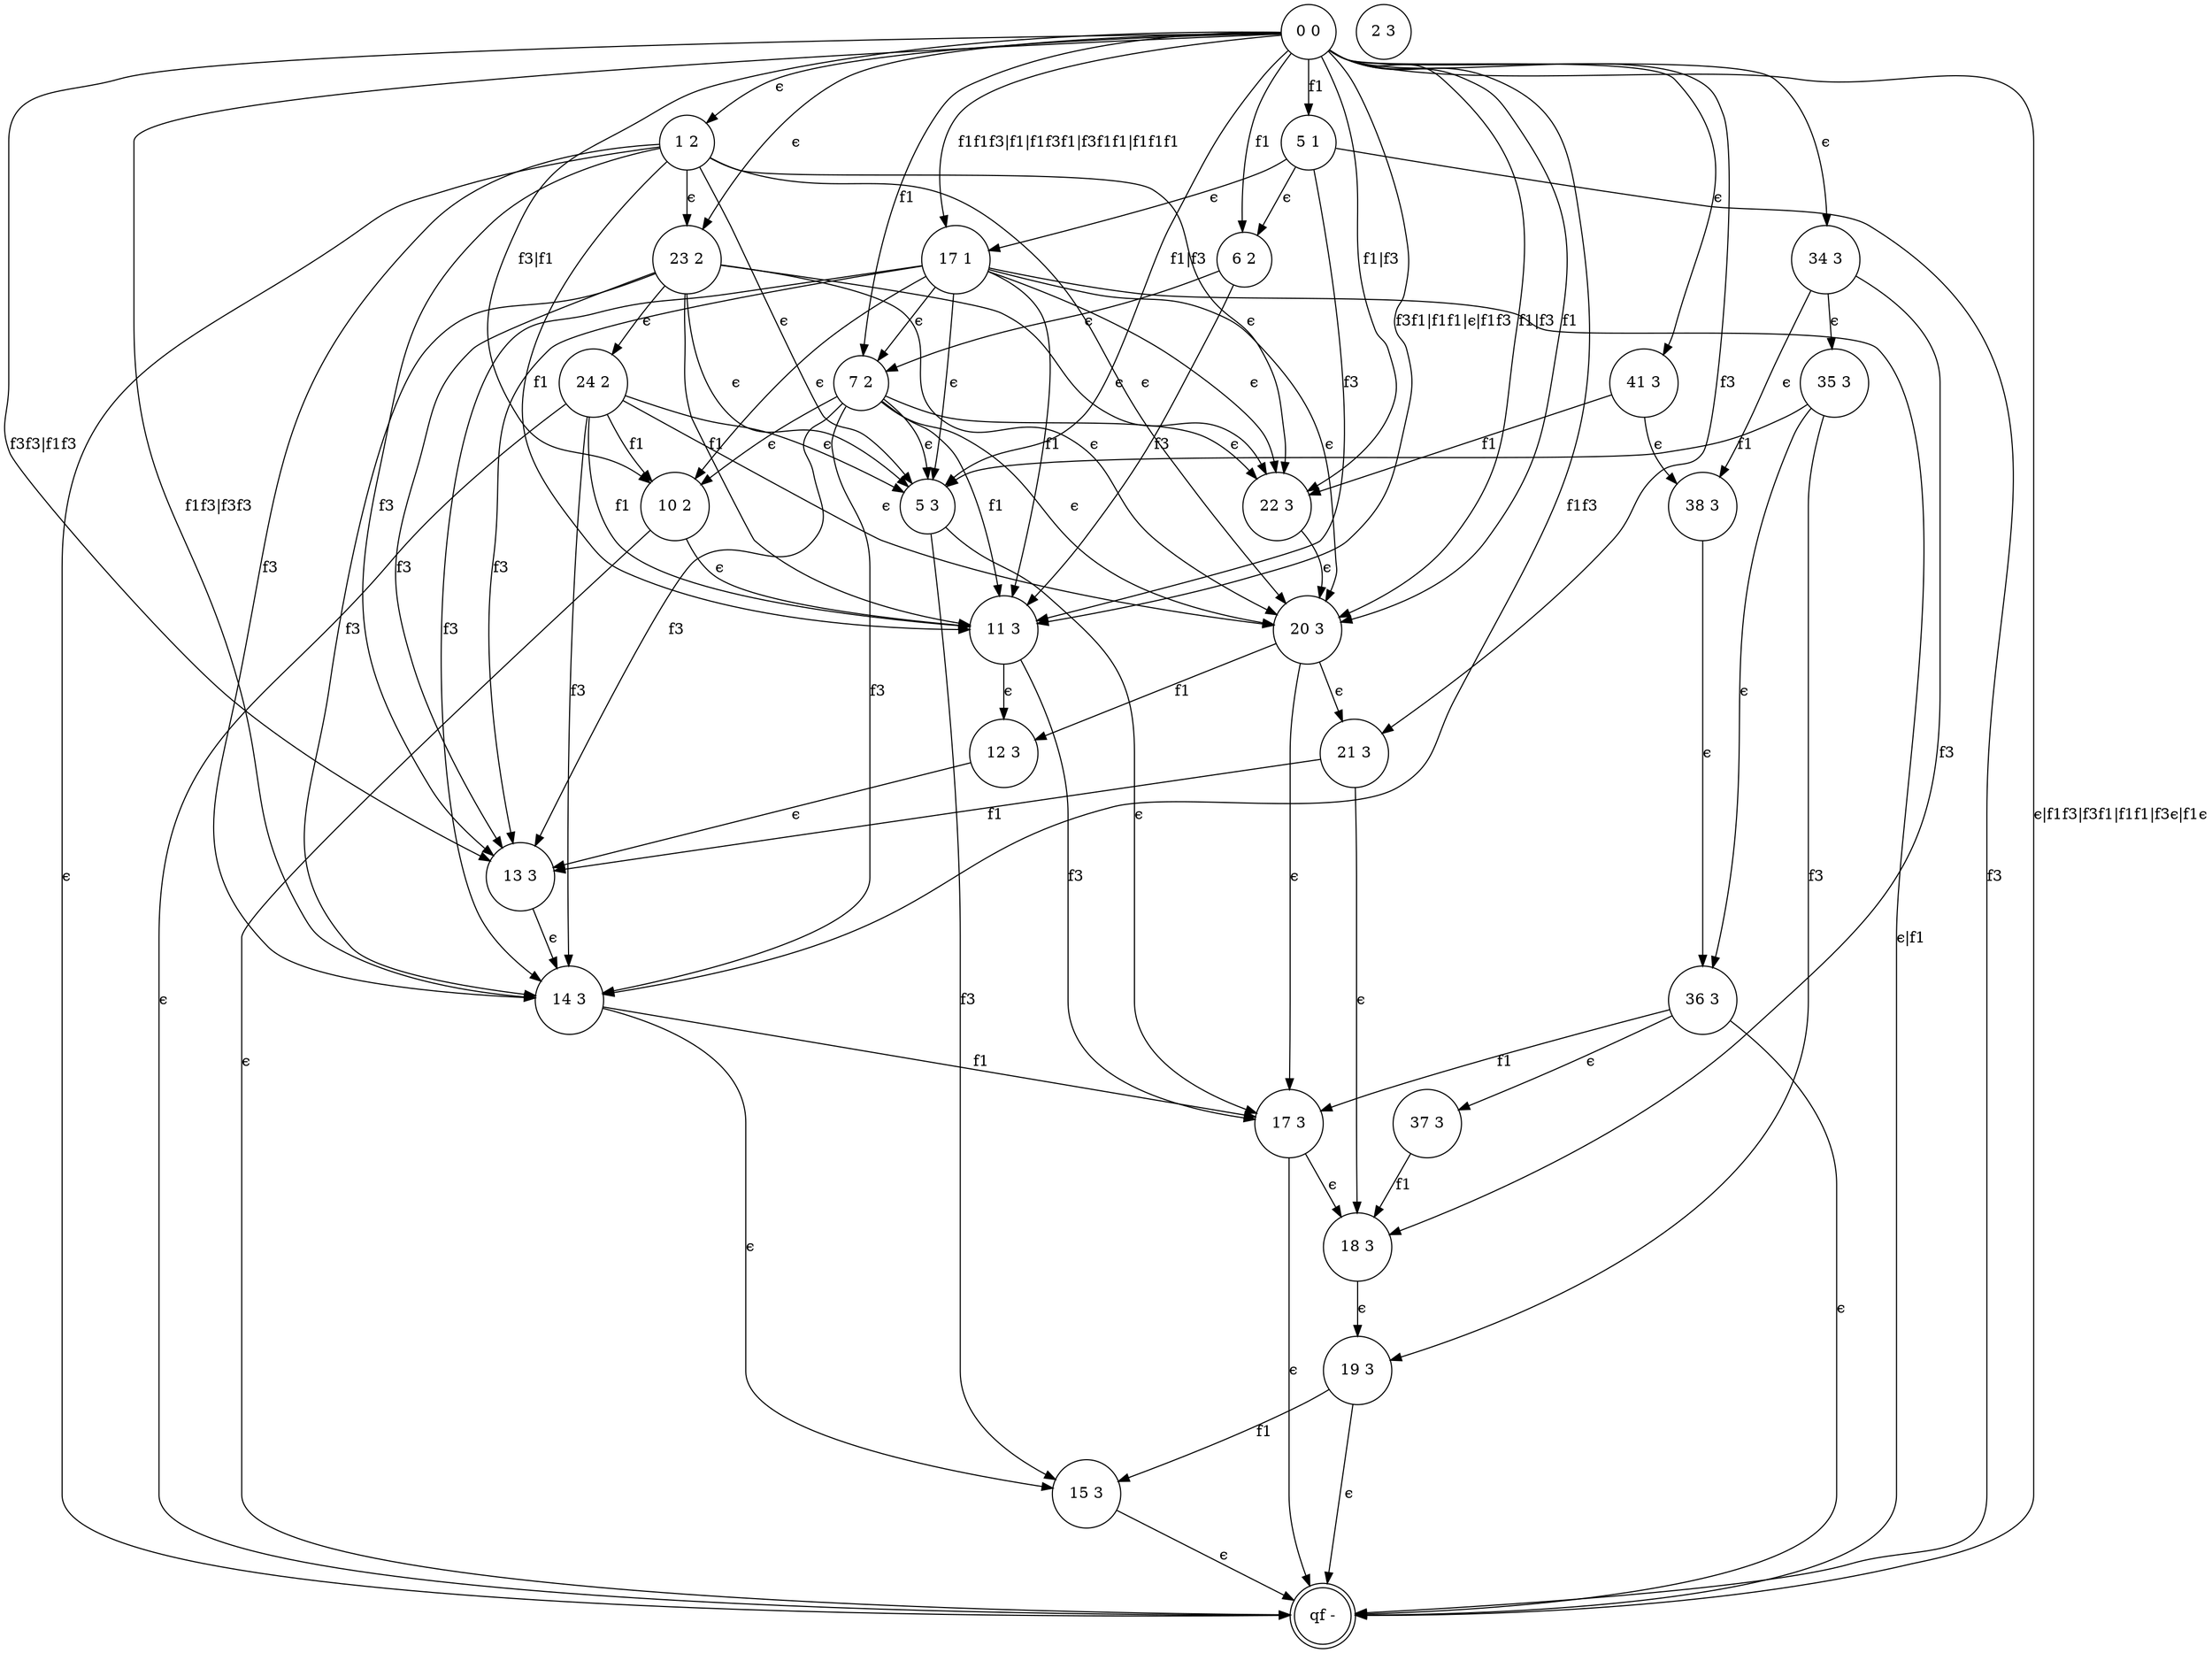 digraph 64 {
	"11 3" [shape=circle]
	"12 3" [shape=circle]
	"13 3" [shape=circle]
	"14 3" [shape=circle]
	"15 3" [shape=circle]
	"17 3" [shape=circle]
	"18 3" [shape=circle]
	"19 3" [shape=circle]
	"1 2" [shape=circle]
	"5 3" [shape=circle]
	"20 3" [shape=circle]
	"21 3" [shape=circle]
	"22 3" [shape=circle]
	"23 2" [shape=circle]
	"24 2" [shape=circle]
	"10 2" [shape=circle]
	"11 3" [shape=circle]
	"6 2" [shape=circle]
	"7 2" [shape=circle]
	"11 3" [shape=circle]
	"34 3" [shape=circle]
	"35 3" [shape=circle]
	"36 3" [shape=circle]
	"37 3" [shape=circle]
	"38 3" [shape=circle]
	"41 3" [shape=circle]
	"5 1" [shape=circle]
	"6 2" [shape=circle]
	"17 1" [shape=circle]
	"7 2" [shape=circle]
	"2 3" [shape=circle]
	"11 3" [shape=circle]
	"qf -" [shape=doublecircle]
	"0 0" [shape=circle]
	"2 3" [shape=circle]
	"11 3" -> "12 3" [label="ϵ"]
	"12 3" -> "13 3" [label="ϵ"]
	"13 3" -> "14 3" [label="ϵ"]
	"14 3" -> "15 3" [label="ϵ"]
	"14 3" -> "17 3" [label=f1]
	"17 3" -> "18 3" [label="ϵ"]
	"18 3" -> "19 3" [label="ϵ"]
	"19 3" -> "15 3" [label=f1]
	"11 3" -> "17 3" [label=f3]
	"5 3" -> "17 3" [label="ϵ"]
	"5 3" -> "15 3" [label=f3]
	"20 3" -> "17 3" [label="ϵ"]
	"20 3" -> "12 3" [label=f1]
	"20 3" -> "21 3" [label="ϵ"]
	"21 3" -> "18 3" [label="ϵ"]
	"21 3" -> "13 3" [label=f1]
	"22 3" -> "20 3" [label="ϵ"]
	"1 2" -> "23 2" [label="ϵ"]
	"23 2" -> "24 2" [label="ϵ"]
	"24 2" -> "10 2" [label=f1]
	"10 2" -> "11 3" [label="ϵ"]
	"6 2" -> "7 2" [label="ϵ"]
	"34 3" -> "35 3" [label="ϵ"]
	"35 3" -> "5 3" [label=f1]
	"35 3" -> "36 3" [label="ϵ"]
	"36 3" -> "17 3" [label=f1]
	"36 3" -> "37 3" [label="ϵ"]
	"37 3" -> "18 3" [label=f1]
	"35 3" -> "19 3" [label=f3]
	"34 3" -> "38 3" [label="ϵ"]
	"38 3" -> "36 3" [label="ϵ"]
	"34 3" -> "18 3" [label=f3]
	"41 3" -> "38 3" [label="ϵ"]
	"41 3" -> "22 3" [label=f1]
	"5 1" -> "6 2" [label="ϵ"]
	"5 1" -> "17 1" [label="ϵ"]
	"17 1" -> "7 2" [label="ϵ"]
	"15 3" -> "qf -" [label="ϵ"]
	"17 3" -> "qf -" [label="ϵ"]
	"19 3" -> "qf -" [label="ϵ"]
	"1 2" -> "qf -" [label="ϵ"]
	"24 2" -> "qf -" [label="ϵ"]
	"10 2" -> "qf -" [label="ϵ"]
	"36 3" -> "qf -" [label="ϵ"]
	"0 0" -> "5 1" [label=f1]
	"0 0" -> "6 2" [label=f1]
	"0 0" -> "1 2" [label="ϵ"]
	"0 0" -> "34 3" [label="ϵ"]
	"0 0" -> "41 3" [label="ϵ"]
	"0 0" -> "21 3" [label=f3]
	"0 0" -> "7 2" [label=f1]
	"0 0" -> "23 2" [label="ϵ"]
	"0 0" -> "17 1" [label="f1f1f3|f1|f1f3f1|f3f1f1|f1f1f1"]
	"24 2" -> "5 3" [label="ϵ"]
	"24 2" -> "11 3" [label=f1]
	"24 2" -> "20 3" [label="ϵ"]
	"24 2" -> "14 3" [label=f3]
	"23 2" -> "22 3" [label="ϵ"]
	"23 2" -> "13 3" [label=f3]
	"23 2" -> "5 3" [label="ϵ"]
	"23 2" -> "11 3" [label=f1]
	"23 2" -> "20 3" [label="ϵ"]
	"23 2" -> "14 3" [label=f3]
	"7 2" -> "22 3" [label="ϵ"]
	"7 2" -> "13 3" [label=f3]
	"7 2" -> "5 3" [label="ϵ"]
	"7 2" -> "11 3" [label=f1]
	"7 2" -> "20 3" [label="ϵ"]
	"7 2" -> "14 3" [label=f3]
	"7 2" -> "10 2" [label="ϵ"]
	"6 2" -> "11 3" [label=f3]
	"5 1" -> "qf -" [label=f3]
	"5 1" -> "11 3" [label=f3]
	"0 0" -> "10 2" [label="f3|f1"]
	"17 1" -> "22 3" [label="ϵ"]
	"17 1" -> "13 3" [label=f3]
	"17 1" -> "5 3" [label="ϵ"]
	"17 1" -> "11 3" [label=f1]
	"17 1" -> "20 3" [label="ϵ"]
	"17 1" -> "14 3" [label=f3]
	"17 1" -> "10 2" [label="ϵ"]
	"17 1" -> "qf -" [label="ϵ|f1"]
	"0 0" -> "14 3" [label="f1f3|f3f3"]
	"0 0" -> "20 3" [label="f1|f3"]
	"1 2" -> "22 3" [label="ϵ"]
	"1 2" -> "13 3" [label=f3]
	"1 2" -> "5 3" [label="ϵ"]
	"1 2" -> "11 3" [label=f1]
	"1 2" -> "20 3" [label="ϵ"]
	"1 2" -> "14 3" [label=f3]
	"0 0" -> "20 3" [label=f1]
	"0 0" -> "14 3" [label=f1f3]
	"0 0" -> "qf -" [label="ϵ|f1f3|f3f1|f1f1|f3ϵ|f1ϵ"]
	"0 0" -> "22 3" [label="f1|f3"]
	"0 0" -> "13 3" [label="f3f3|f1f3"]
	"0 0" -> "11 3" [label="f3f1|f1f1|ϵ|f1f3"]
	"0 0" -> "5 3" [label="f1|f3"]
}
